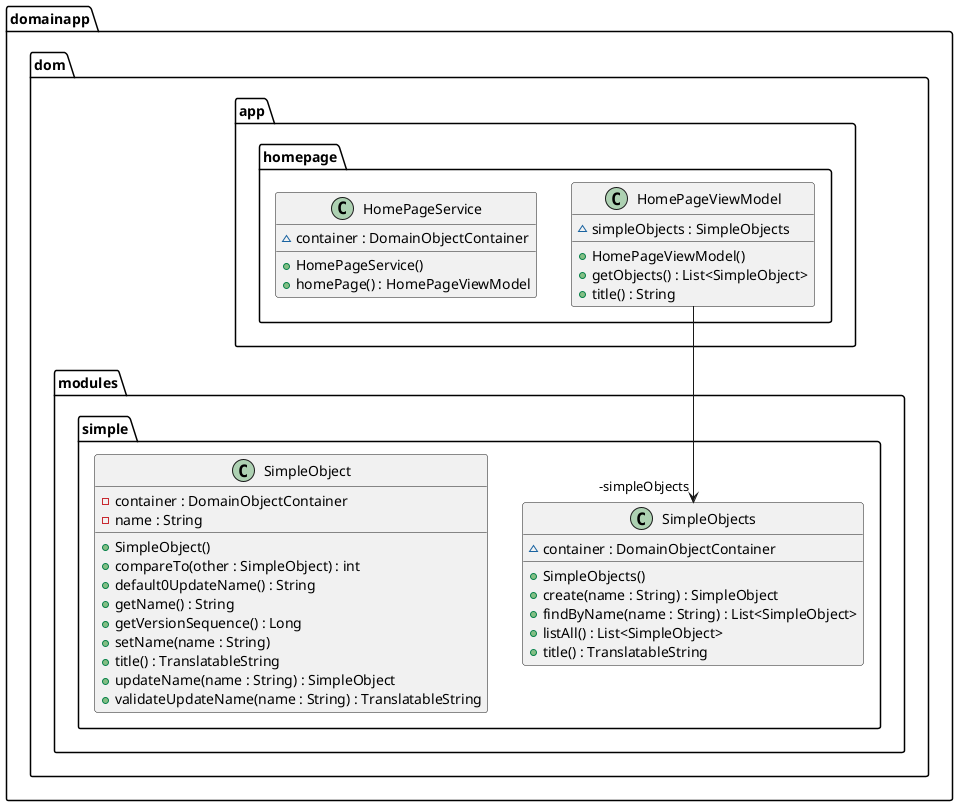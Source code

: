 @startuml
package domainapp.dom.app.homepage {
  class HomePageViewModel {
    ~ simpleObjects : SimpleObjects
    + HomePageViewModel()
    + getObjects() : List<SimpleObject>
    + title() : String
  }
  class HomePageService {
    ~ container : DomainObjectContainer
    + HomePageService()
    + homePage() : HomePageViewModel
  }
}
package domainapp.dom.modules.simple {
  class SimpleObjects {
    ~ container : DomainObjectContainer
    + SimpleObjects()
    + create(name : String) : SimpleObject
    + findByName(name : String) : List<SimpleObject>
    + listAll() : List<SimpleObject>
    + title() : TranslatableString
  }
  class SimpleObject {
    - container : DomainObjectContainer
    - name : String
    + SimpleObject()
    + compareTo(other : SimpleObject) : int
    + default0UpdateName() : String
    + getName() : String
    + getVersionSequence() : Long
    + setName(name : String)
    + title() : TranslatableString
    + updateName(name : String) : SimpleObject
    + validateUpdateName(name : String) : TranslatableString
  }
}
HomePageViewModel -->  "-simpleObjects" SimpleObjects
@enduml